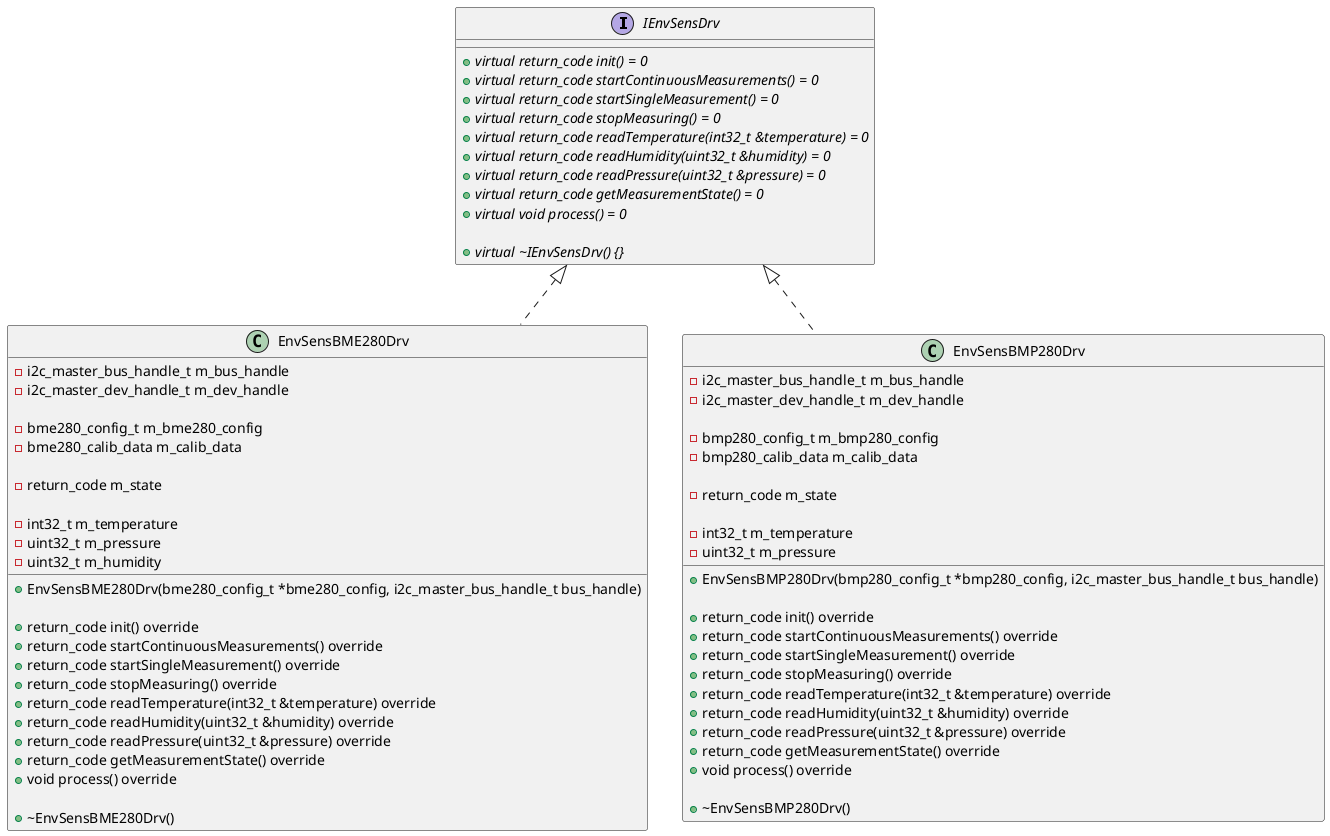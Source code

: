 @startuml diagram

interface IEnvSensDrv
{
    +{abstract}virtual return_code init() = 0
    +{abstract}virtual return_code startContinuousMeasurements() = 0
    +{abstract}virtual return_code startSingleMeasurement() = 0
    +{abstract}virtual return_code stopMeasuring() = 0
    +{abstract}virtual return_code readTemperature(int32_t &temperature) = 0
    +{abstract}virtual return_code readHumidity(uint32_t &humidity) = 0
    +{abstract}virtual return_code readPressure(uint32_t &pressure) = 0
    +{abstract}virtual return_code getMeasurementState() = 0
    +{abstract}virtual void process() = 0

    +{abstract}virtual ~IEnvSensDrv() {}
}

class EnvSensBME280Drv implements IEnvSensDrv
{
    -i2c_master_bus_handle_t m_bus_handle
    -i2c_master_dev_handle_t m_dev_handle

    -bme280_config_t m_bme280_config
    -bme280_calib_data m_calib_data

    -return_code m_state

    -int32_t m_temperature
    -uint32_t m_pressure
    -uint32_t m_humidity

    +EnvSensBME280Drv(bme280_config_t *bme280_config, i2c_master_bus_handle_t bus_handle)

    +return_code init() override
    +return_code startContinuousMeasurements() override
    +return_code startSingleMeasurement() override
    +return_code stopMeasuring() override
    +return_code readTemperature(int32_t &temperature) override
    +return_code readHumidity(uint32_t &humidity) override
    +return_code readPressure(uint32_t &pressure) override
    +return_code getMeasurementState() override
    +void process() override

    +~EnvSensBME280Drv()
}

class EnvSensBMP280Drv implements IEnvSensDrv
{
    -i2c_master_bus_handle_t m_bus_handle
    -i2c_master_dev_handle_t m_dev_handle

    -bmp280_config_t m_bmp280_config
    -bmp280_calib_data m_calib_data

    -return_code m_state

    -int32_t m_temperature
    -uint32_t m_pressure

    +EnvSensBMP280Drv(bmp280_config_t *bmp280_config, i2c_master_bus_handle_t bus_handle)

    +return_code init() override
    +return_code startContinuousMeasurements() override
    +return_code startSingleMeasurement() override
    +return_code stopMeasuring() override
    +return_code readTemperature(int32_t &temperature) override
    +return_code readHumidity(uint32_t &humidity) override
    +return_code readPressure(uint32_t &pressure) override
    +return_code getMeasurementState() override
    +void process() override

    +~EnvSensBMP280Drv()
}

@enduml